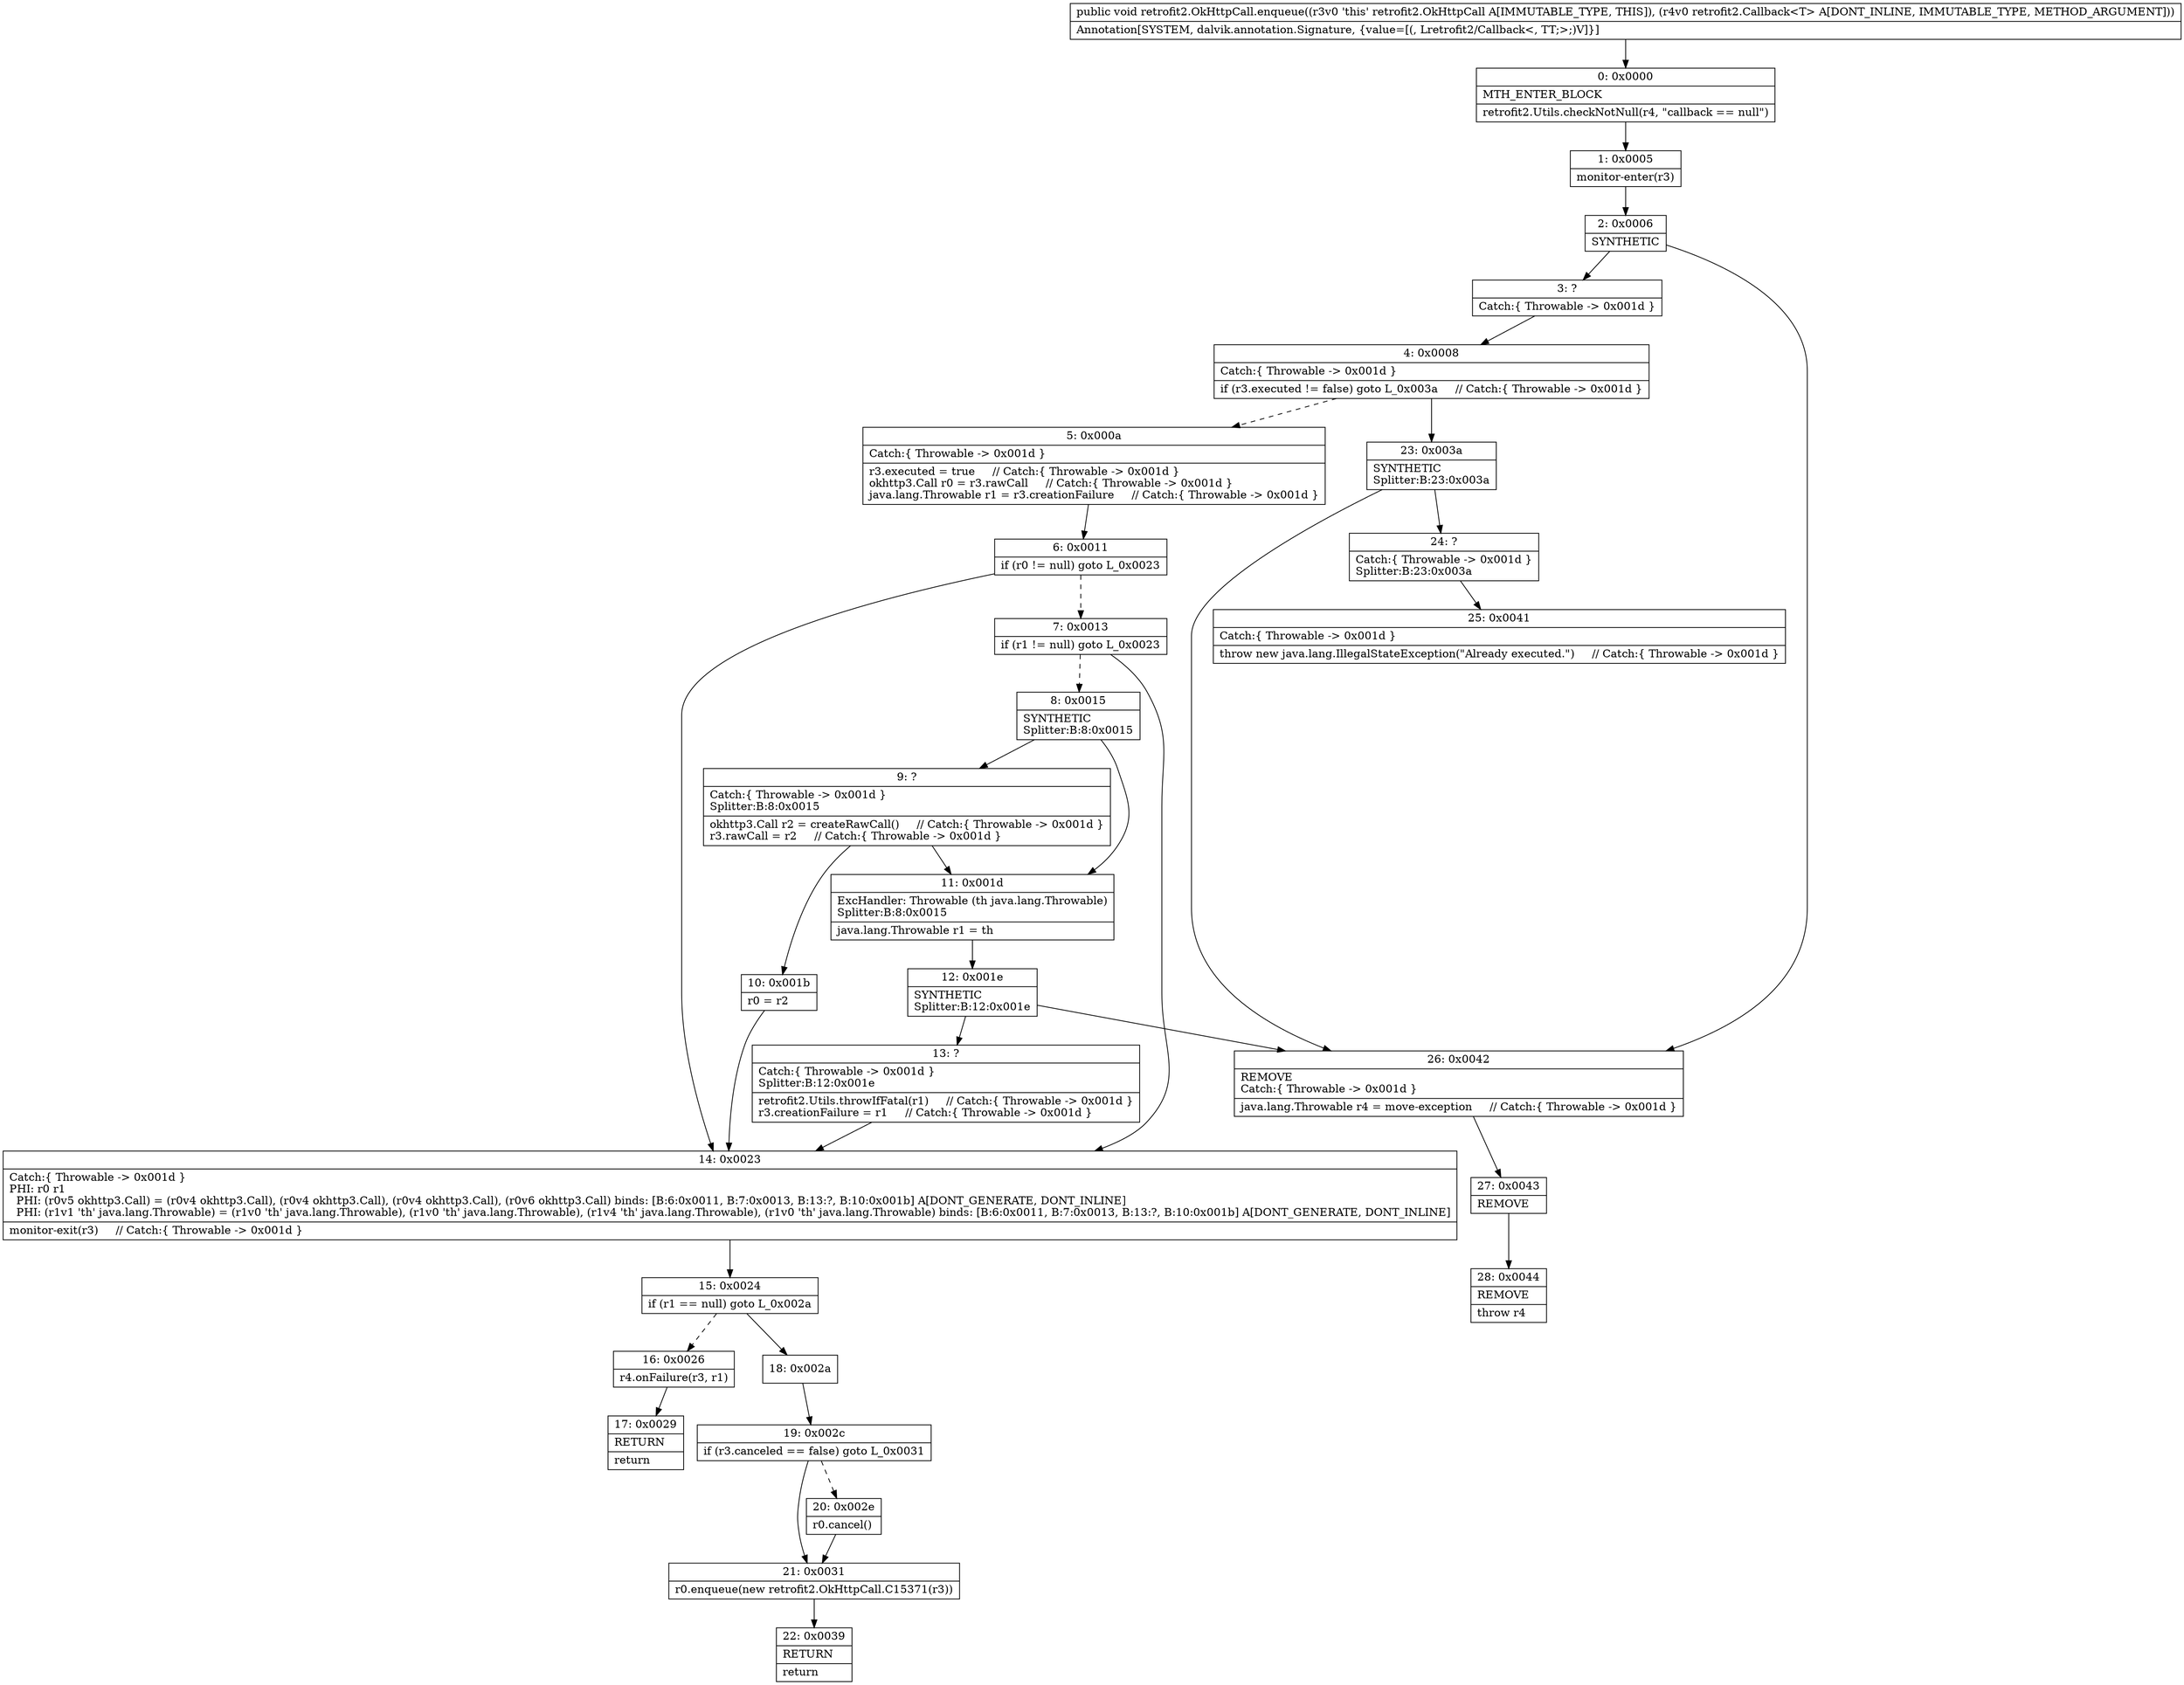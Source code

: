 digraph "CFG forretrofit2.OkHttpCall.enqueue(Lretrofit2\/Callback;)V" {
Node_0 [shape=record,label="{0\:\ 0x0000|MTH_ENTER_BLOCK\l|retrofit2.Utils.checkNotNull(r4, \"callback == null\")\l}"];
Node_1 [shape=record,label="{1\:\ 0x0005|monitor\-enter(r3)\l}"];
Node_2 [shape=record,label="{2\:\ 0x0006|SYNTHETIC\l}"];
Node_3 [shape=record,label="{3\:\ ?|Catch:\{ Throwable \-\> 0x001d \}\l}"];
Node_4 [shape=record,label="{4\:\ 0x0008|Catch:\{ Throwable \-\> 0x001d \}\l|if (r3.executed != false) goto L_0x003a     \/\/ Catch:\{ Throwable \-\> 0x001d \}\l}"];
Node_5 [shape=record,label="{5\:\ 0x000a|Catch:\{ Throwable \-\> 0x001d \}\l|r3.executed = true     \/\/ Catch:\{ Throwable \-\> 0x001d \}\lokhttp3.Call r0 = r3.rawCall     \/\/ Catch:\{ Throwable \-\> 0x001d \}\ljava.lang.Throwable r1 = r3.creationFailure     \/\/ Catch:\{ Throwable \-\> 0x001d \}\l}"];
Node_6 [shape=record,label="{6\:\ 0x0011|if (r0 != null) goto L_0x0023\l}"];
Node_7 [shape=record,label="{7\:\ 0x0013|if (r1 != null) goto L_0x0023\l}"];
Node_8 [shape=record,label="{8\:\ 0x0015|SYNTHETIC\lSplitter:B:8:0x0015\l}"];
Node_9 [shape=record,label="{9\:\ ?|Catch:\{ Throwable \-\> 0x001d \}\lSplitter:B:8:0x0015\l|okhttp3.Call r2 = createRawCall()     \/\/ Catch:\{ Throwable \-\> 0x001d \}\lr3.rawCall = r2     \/\/ Catch:\{ Throwable \-\> 0x001d \}\l}"];
Node_10 [shape=record,label="{10\:\ 0x001b|r0 = r2\l}"];
Node_11 [shape=record,label="{11\:\ 0x001d|ExcHandler: Throwable (th java.lang.Throwable)\lSplitter:B:8:0x0015\l|java.lang.Throwable r1 = th\l}"];
Node_12 [shape=record,label="{12\:\ 0x001e|SYNTHETIC\lSplitter:B:12:0x001e\l}"];
Node_13 [shape=record,label="{13\:\ ?|Catch:\{ Throwable \-\> 0x001d \}\lSplitter:B:12:0x001e\l|retrofit2.Utils.throwIfFatal(r1)     \/\/ Catch:\{ Throwable \-\> 0x001d \}\lr3.creationFailure = r1     \/\/ Catch:\{ Throwable \-\> 0x001d \}\l}"];
Node_14 [shape=record,label="{14\:\ 0x0023|Catch:\{ Throwable \-\> 0x001d \}\lPHI: r0 r1 \l  PHI: (r0v5 okhttp3.Call) = (r0v4 okhttp3.Call), (r0v4 okhttp3.Call), (r0v4 okhttp3.Call), (r0v6 okhttp3.Call) binds: [B:6:0x0011, B:7:0x0013, B:13:?, B:10:0x001b] A[DONT_GENERATE, DONT_INLINE]\l  PHI: (r1v1 'th' java.lang.Throwable) = (r1v0 'th' java.lang.Throwable), (r1v0 'th' java.lang.Throwable), (r1v4 'th' java.lang.Throwable), (r1v0 'th' java.lang.Throwable) binds: [B:6:0x0011, B:7:0x0013, B:13:?, B:10:0x001b] A[DONT_GENERATE, DONT_INLINE]\l|monitor\-exit(r3)     \/\/ Catch:\{ Throwable \-\> 0x001d \}\l}"];
Node_15 [shape=record,label="{15\:\ 0x0024|if (r1 == null) goto L_0x002a\l}"];
Node_16 [shape=record,label="{16\:\ 0x0026|r4.onFailure(r3, r1)\l}"];
Node_17 [shape=record,label="{17\:\ 0x0029|RETURN\l|return\l}"];
Node_18 [shape=record,label="{18\:\ 0x002a}"];
Node_19 [shape=record,label="{19\:\ 0x002c|if (r3.canceled == false) goto L_0x0031\l}"];
Node_20 [shape=record,label="{20\:\ 0x002e|r0.cancel()\l}"];
Node_21 [shape=record,label="{21\:\ 0x0031|r0.enqueue(new retrofit2.OkHttpCall.C15371(r3))\l}"];
Node_22 [shape=record,label="{22\:\ 0x0039|RETURN\l|return\l}"];
Node_23 [shape=record,label="{23\:\ 0x003a|SYNTHETIC\lSplitter:B:23:0x003a\l}"];
Node_24 [shape=record,label="{24\:\ ?|Catch:\{ Throwable \-\> 0x001d \}\lSplitter:B:23:0x003a\l}"];
Node_25 [shape=record,label="{25\:\ 0x0041|Catch:\{ Throwable \-\> 0x001d \}\l|throw new java.lang.IllegalStateException(\"Already executed.\")     \/\/ Catch:\{ Throwable \-\> 0x001d \}\l}"];
Node_26 [shape=record,label="{26\:\ 0x0042|REMOVE\lCatch:\{ Throwable \-\> 0x001d \}\l|java.lang.Throwable r4 = move\-exception     \/\/ Catch:\{ Throwable \-\> 0x001d \}\l}"];
Node_27 [shape=record,label="{27\:\ 0x0043|REMOVE\l}"];
Node_28 [shape=record,label="{28\:\ 0x0044|REMOVE\l|throw r4\l}"];
MethodNode[shape=record,label="{public void retrofit2.OkHttpCall.enqueue((r3v0 'this' retrofit2.OkHttpCall A[IMMUTABLE_TYPE, THIS]), (r4v0 retrofit2.Callback\<T\> A[DONT_INLINE, IMMUTABLE_TYPE, METHOD_ARGUMENT]))  | Annotation[SYSTEM, dalvik.annotation.Signature, \{value=[(, Lretrofit2\/Callback\<, TT;\>;)V]\}]\l}"];
MethodNode -> Node_0;
Node_0 -> Node_1;
Node_1 -> Node_2;
Node_2 -> Node_3;
Node_2 -> Node_26;
Node_3 -> Node_4;
Node_4 -> Node_5[style=dashed];
Node_4 -> Node_23;
Node_5 -> Node_6;
Node_6 -> Node_7[style=dashed];
Node_6 -> Node_14;
Node_7 -> Node_8[style=dashed];
Node_7 -> Node_14;
Node_8 -> Node_9;
Node_8 -> Node_11;
Node_9 -> Node_10;
Node_9 -> Node_11;
Node_10 -> Node_14;
Node_11 -> Node_12;
Node_12 -> Node_13;
Node_12 -> Node_26;
Node_13 -> Node_14;
Node_14 -> Node_15;
Node_15 -> Node_16[style=dashed];
Node_15 -> Node_18;
Node_16 -> Node_17;
Node_18 -> Node_19;
Node_19 -> Node_20[style=dashed];
Node_19 -> Node_21;
Node_20 -> Node_21;
Node_21 -> Node_22;
Node_23 -> Node_24;
Node_23 -> Node_26;
Node_24 -> Node_25;
Node_26 -> Node_27;
Node_27 -> Node_28;
}


